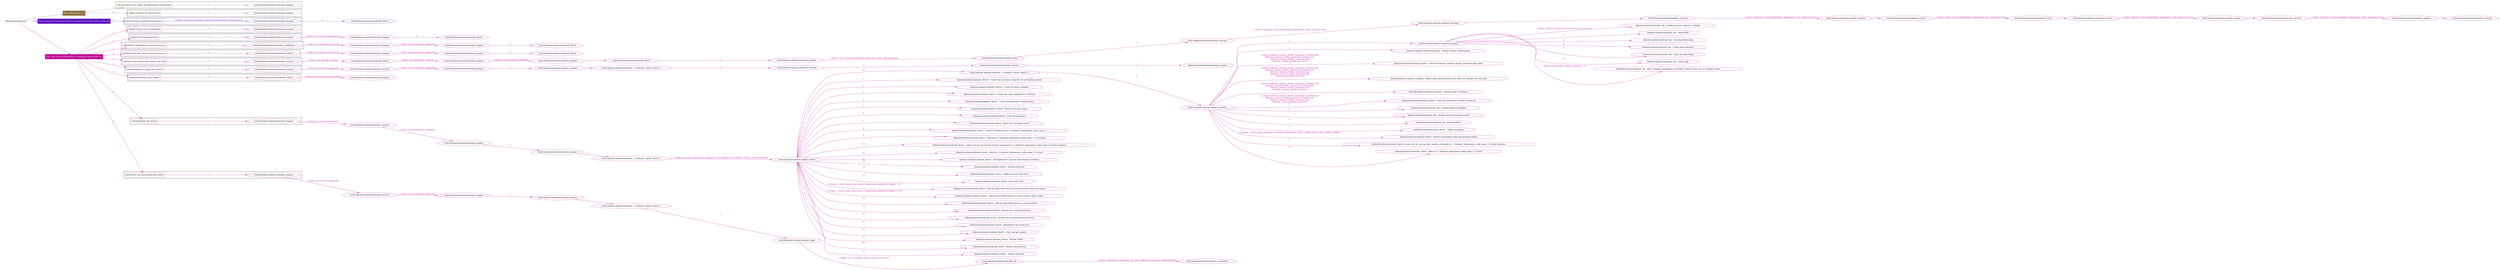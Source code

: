 digraph {
	graph [concentrate=true ordering=in rankdir=LR ratio=fill]
	edge [esep=5 sep=10]
	"kubeinit/playbook.yml" [id=root_node style=dotted]
	play_2a4c4ff9 [label="Play: Initial setup (1)" color="#8b7241" fontcolor="#ffffff" id=play_2a4c4ff9 shape=box style=filled tooltip=localhost]
	"kubeinit/playbook.yml" -> play_2a4c4ff9 [label="1 " color="#8b7241" fontcolor="#8b7241" id=edge_7ec1682c labeltooltip="1 " tooltip="1 "]
	subgraph "kubeinit.kubeinit.kubeinit_prepare" {
		role_4777cf0d [label="[role] kubeinit.kubeinit.kubeinit_prepare" color="#8b7241" id=role_4777cf0d tooltip="kubeinit.kubeinit.kubeinit_prepare"]
	}
	subgraph "kubeinit.kubeinit.kubeinit_prepare" {
		role_8d2e4fd5 [label="[role] kubeinit.kubeinit.kubeinit_prepare" color="#8b7241" id=role_8d2e4fd5 tooltip="kubeinit.kubeinit.kubeinit_prepare"]
	}
	subgraph "Play: Initial setup (1)" {
		play_2a4c4ff9 -> block_21ec2441 [label=1 color="#8b7241" fontcolor="#8b7241" id=edge_cfa03640 labeltooltip=1 tooltip=1]
		subgraph cluster_block_21ec2441 {
			block_21ec2441 [label="[block] Gather facts about the deployment environment" color="#8b7241" id=block_21ec2441 labeltooltip="Gather facts about the deployment environment" shape=box tooltip="Gather facts about the deployment environment"]
			block_21ec2441 -> role_4777cf0d [label="1 " color="#8b7241" fontcolor="#8b7241" id=edge_7eb7dcbb labeltooltip="1 " tooltip="1 "]
		}
		play_2a4c4ff9 -> block_f2e24249 [label=2 color="#8b7241" fontcolor="#8b7241" id=edge_cff26cd0 labeltooltip=2 tooltip=2]
		subgraph cluster_block_f2e24249 {
			block_f2e24249 [label="[block] Prepare the hypervisors" color="#8b7241" id=block_f2e24249 labeltooltip="Prepare the hypervisors" shape=box tooltip="Prepare the hypervisors"]
			block_f2e24249 -> role_8d2e4fd5 [label="1 " color="#8b7241" fontcolor="#8b7241" id=edge_1d0c697d labeltooltip="1 " tooltip="1 "]
		}
	}
	play_9042ce55 [label="Play: Prepare all hypervisor hosts to deploy service and cluster nodes (0)" color="#5a0ebe" fontcolor="#ffffff" id=play_9042ce55 shape=box style=filled tooltip="Play: Prepare all hypervisor hosts to deploy service and cluster nodes (0)"]
	"kubeinit/playbook.yml" -> play_9042ce55 [label="2 " color="#5a0ebe" fontcolor="#5a0ebe" id=edge_be689aca labeltooltip="2 " tooltip="2 "]
	subgraph "kubeinit.kubeinit.kubeinit_libvirt" {
		role_783e80f1 [label="[role] kubeinit.kubeinit.kubeinit_libvirt" color="#5a0ebe" id=role_783e80f1 tooltip="kubeinit.kubeinit.kubeinit_libvirt"]
	}
	subgraph "kubeinit.kubeinit.kubeinit_prepare" {
		role_ba513c29 [label="[role] kubeinit.kubeinit.kubeinit_prepare" color="#5a0ebe" id=role_ba513c29 tooltip="kubeinit.kubeinit.kubeinit_prepare"]
		role_ba513c29 -> role_783e80f1 [label="1 " color="#5a0ebe" fontcolor="#5a0ebe" id=edge_faaa098a labeltooltip="1 " tooltip="1 "]
	}
	subgraph "Play: Prepare all hypervisor hosts to deploy service and cluster nodes (0)" {
		play_9042ce55 -> block_165aa561 [label=1 color="#5a0ebe" fontcolor="#5a0ebe" id=edge_69e80e6c labeltooltip=1 tooltip=1]
		subgraph cluster_block_165aa561 {
			block_165aa561 [label="[block] Prepare individual hypervisors" color="#5a0ebe" id=block_165aa561 labeltooltip="Prepare individual hypervisors" shape=box tooltip="Prepare individual hypervisors"]
			block_165aa561 -> role_ba513c29 [label="1 [when: inventory_hostname in hostvars['kubeinit-facts'].hypervisors]" color="#5a0ebe" fontcolor="#5a0ebe" id=edge_121311ca labeltooltip="1 [when: inventory_hostname in hostvars['kubeinit-facts'].hypervisors]" tooltip="1 [when: inventory_hostname in hostvars['kubeinit-facts'].hypervisors]"]
		}
	}
	play_d1e4dcbc [label="Play: Run cluster deployment on prepared hypervisors (1)" color="#c00c95" fontcolor="#ffffff" id=play_d1e4dcbc shape=box style=filled tooltip=localhost]
	"kubeinit/playbook.yml" -> play_d1e4dcbc [label="3 " color="#c00c95" fontcolor="#c00c95" id=edge_bce65f6c labeltooltip="3 " tooltip="3 "]
	subgraph "kubeinit.kubeinit.kubeinit_prepare" {
		role_122bc823 [label="[role] kubeinit.kubeinit.kubeinit_prepare" color="#c00c95" id=role_122bc823 tooltip="kubeinit.kubeinit.kubeinit_prepare"]
	}
	subgraph "kubeinit.kubeinit.kubeinit_libvirt" {
		role_f2468383 [label="[role] kubeinit.kubeinit.kubeinit_libvirt" color="#c00c95" id=role_f2468383 tooltip="kubeinit.kubeinit.kubeinit_libvirt"]
	}
	subgraph "kubeinit.kubeinit.kubeinit_prepare" {
		role_6420692e [label="[role] kubeinit.kubeinit.kubeinit_prepare" color="#c00c95" id=role_6420692e tooltip="kubeinit.kubeinit.kubeinit_prepare"]
		role_6420692e -> role_f2468383 [label="1 " color="#c00c95" fontcolor="#c00c95" id=edge_6b547e54 labeltooltip="1 " tooltip="1 "]
	}
	subgraph "kubeinit.kubeinit.kubeinit_prepare" {
		role_79ad0bbf [label="[role] kubeinit.kubeinit.kubeinit_prepare" color="#c00c95" id=role_79ad0bbf tooltip="kubeinit.kubeinit.kubeinit_prepare"]
		role_79ad0bbf -> role_6420692e [label="1 [when: not environment_prepared]" color="#c00c95" fontcolor="#c00c95" id=edge_1a8cedf5 labeltooltip="1 [when: not environment_prepared]" tooltip="1 [when: not environment_prepared]"]
	}
	subgraph "kubeinit.kubeinit.kubeinit_libvirt" {
		role_af296989 [label="[role] kubeinit.kubeinit.kubeinit_libvirt" color="#c00c95" id=role_af296989 tooltip="kubeinit.kubeinit.kubeinit_libvirt"]
	}
	subgraph "kubeinit.kubeinit.kubeinit_prepare" {
		role_cb2e5efb [label="[role] kubeinit.kubeinit.kubeinit_prepare" color="#c00c95" id=role_cb2e5efb tooltip="kubeinit.kubeinit.kubeinit_prepare"]
		role_cb2e5efb -> role_af296989 [label="1 " color="#c00c95" fontcolor="#c00c95" id=edge_6a888098 labeltooltip="1 " tooltip="1 "]
	}
	subgraph "kubeinit.kubeinit.kubeinit_prepare" {
		role_dba57873 [label="[role] kubeinit.kubeinit.kubeinit_prepare" color="#c00c95" id=role_dba57873 tooltip="kubeinit.kubeinit.kubeinit_prepare"]
		role_dba57873 -> role_cb2e5efb [label="1 [when: not environment_prepared]" color="#c00c95" fontcolor="#c00c95" id=edge_da9385e5 labeltooltip="1 [when: not environment_prepared]" tooltip="1 [when: not environment_prepared]"]
	}
	subgraph "kubeinit.kubeinit.kubeinit_validations" {
		role_59123680 [label="[role] kubeinit.kubeinit.kubeinit_validations" color="#c00c95" id=role_59123680 tooltip="kubeinit.kubeinit.kubeinit_validations"]
		role_59123680 -> role_dba57873 [label="1 [when: not hypervisors_cleaned]" color="#c00c95" fontcolor="#c00c95" id=edge_b78c5713 labeltooltip="1 [when: not hypervisors_cleaned]" tooltip="1 [when: not hypervisors_cleaned]"]
	}
	subgraph "kubeinit.kubeinit.kubeinit_libvirt" {
		role_569f55c1 [label="[role] kubeinit.kubeinit.kubeinit_libvirt" color="#c00c95" id=role_569f55c1 tooltip="kubeinit.kubeinit.kubeinit_libvirt"]
	}
	subgraph "kubeinit.kubeinit.kubeinit_prepare" {
		role_6e478f43 [label="[role] kubeinit.kubeinit.kubeinit_prepare" color="#c00c95" id=role_6e478f43 tooltip="kubeinit.kubeinit.kubeinit_prepare"]
		role_6e478f43 -> role_569f55c1 [label="1 " color="#c00c95" fontcolor="#c00c95" id=edge_d13e0ce8 labeltooltip="1 " tooltip="1 "]
	}
	subgraph "kubeinit.kubeinit.kubeinit_prepare" {
		role_16adf326 [label="[role] kubeinit.kubeinit.kubeinit_prepare" color="#c00c95" id=role_16adf326 tooltip="kubeinit.kubeinit.kubeinit_prepare"]
		role_16adf326 -> role_6e478f43 [label="1 [when: not environment_prepared]" color="#c00c95" fontcolor="#c00c95" id=edge_071ca5e5 labeltooltip="1 [when: not environment_prepared]" tooltip="1 [when: not environment_prepared]"]
	}
	subgraph "kubeinit.kubeinit.kubeinit_libvirt" {
		role_bc1f8164 [label="[role] kubeinit.kubeinit.kubeinit_libvirt" color="#c00c95" id=role_bc1f8164 tooltip="kubeinit.kubeinit.kubeinit_libvirt"]
		role_bc1f8164 -> role_16adf326 [label="1 [when: not hypervisors_cleaned]" color="#c00c95" fontcolor="#c00c95" id=edge_a279a26c labeltooltip="1 [when: not hypervisors_cleaned]" tooltip="1 [when: not hypervisors_cleaned]"]
	}
	subgraph "kubeinit.kubeinit.kubeinit_services" {
		role_1db10f8f [label="[role] kubeinit.kubeinit.kubeinit_services" color="#c00c95" id=role_1db10f8f tooltip="kubeinit.kubeinit.kubeinit_services"]
	}
	subgraph "kubeinit.kubeinit.kubeinit_registry" {
		role_dd460f3d [label="[role] kubeinit.kubeinit.kubeinit_registry" color="#c00c95" id=role_dd460f3d tooltip="kubeinit.kubeinit.kubeinit_registry"]
		role_dd460f3d -> role_1db10f8f [label="1 " color="#c00c95" fontcolor="#c00c95" id=edge_d2d5c005 labeltooltip="1 " tooltip="1 "]
	}
	subgraph "kubeinit.kubeinit.kubeinit_services" {
		role_5462cceb [label="[role] kubeinit.kubeinit.kubeinit_services" color="#c00c95" id=role_5462cceb tooltip="kubeinit.kubeinit.kubeinit_services"]
		role_5462cceb -> role_dd460f3d [label="1 [when: 'registry' in hostvars[kubeinit_deployment_node_name].services]" color="#c00c95" fontcolor="#c00c95" id=edge_1dc861b4 labeltooltip="1 [when: 'registry' in hostvars[kubeinit_deployment_node_name].services]" tooltip="1 [when: 'registry' in hostvars[kubeinit_deployment_node_name].services]"]
	}
	subgraph "kubeinit.kubeinit.kubeinit_apache" {
		role_4546f7c1 [label="[role] kubeinit.kubeinit.kubeinit_apache" color="#c00c95" id=role_4546f7c1 tooltip="kubeinit.kubeinit.kubeinit_apache"]
		role_4546f7c1 -> role_5462cceb [label="1 " color="#c00c95" fontcolor="#c00c95" id=edge_1424b6c1 labeltooltip="1 " tooltip="1 "]
	}
	subgraph "kubeinit.kubeinit.kubeinit_services" {
		role_45d4a446 [label="[role] kubeinit.kubeinit.kubeinit_services" color="#c00c95" id=role_45d4a446 tooltip="kubeinit.kubeinit.kubeinit_services"]
		role_45d4a446 -> role_4546f7c1 [label="1 [when: 'apache' in hostvars[kubeinit_deployment_node_name].services]" color="#c00c95" fontcolor="#c00c95" id=edge_8e00bf5c labeltooltip="1 [when: 'apache' in hostvars[kubeinit_deployment_node_name].services]" tooltip="1 [when: 'apache' in hostvars[kubeinit_deployment_node_name].services]"]
	}
	subgraph "kubeinit.kubeinit.kubeinit_nexus" {
		role_005e54bf [label="[role] kubeinit.kubeinit.kubeinit_nexus" color="#c00c95" id=role_005e54bf tooltip="kubeinit.kubeinit.kubeinit_nexus"]
		role_005e54bf -> role_45d4a446 [label="1 " color="#c00c95" fontcolor="#c00c95" id=edge_1e128321 labeltooltip="1 " tooltip="1 "]
	}
	subgraph "kubeinit.kubeinit.kubeinit_services" {
		role_23c4d7e4 [label="[role] kubeinit.kubeinit.kubeinit_services" color="#c00c95" id=role_23c4d7e4 tooltip="kubeinit.kubeinit.kubeinit_services"]
		role_23c4d7e4 -> role_005e54bf [label="1 [when: 'nexus' in hostvars[kubeinit_deployment_node_name].services]" color="#c00c95" fontcolor="#c00c95" id=edge_c9e775dc labeltooltip="1 [when: 'nexus' in hostvars[kubeinit_deployment_node_name].services]" tooltip="1 [when: 'nexus' in hostvars[kubeinit_deployment_node_name].services]"]
	}
	subgraph "kubeinit.kubeinit.kubeinit_haproxy" {
		role_16650bbd [label="[role] kubeinit.kubeinit.kubeinit_haproxy" color="#c00c95" id=role_16650bbd tooltip="kubeinit.kubeinit.kubeinit_haproxy"]
		role_16650bbd -> role_23c4d7e4 [label="1 " color="#c00c95" fontcolor="#c00c95" id=edge_6544e631 labeltooltip="1 " tooltip="1 "]
	}
	subgraph "kubeinit.kubeinit.kubeinit_services" {
		role_3fbfc4fc [label="[role] kubeinit.kubeinit.kubeinit_services" color="#c00c95" id=role_3fbfc4fc tooltip="kubeinit.kubeinit.kubeinit_services"]
		role_3fbfc4fc -> role_16650bbd [label="1 [when: 'haproxy' in hostvars[kubeinit_deployment_node_name].services]" color="#c00c95" fontcolor="#c00c95" id=edge_b809a8e9 labeltooltip="1 [when: 'haproxy' in hostvars[kubeinit_deployment_node_name].services]" tooltip="1 [when: 'haproxy' in hostvars[kubeinit_deployment_node_name].services]"]
	}
	subgraph "kubeinit.kubeinit.kubeinit_dnsmasq" {
		role_5d7c17d1 [label="[role] kubeinit.kubeinit.kubeinit_dnsmasq" color="#c00c95" id=role_5d7c17d1 tooltip="kubeinit.kubeinit.kubeinit_dnsmasq"]
		role_5d7c17d1 -> role_3fbfc4fc [label="1 " color="#c00c95" fontcolor="#c00c95" id=edge_1a3084b4 labeltooltip="1 " tooltip="1 "]
	}
	subgraph "kubeinit.kubeinit.kubeinit_services" {
		role_e13a1391 [label="[role] kubeinit.kubeinit.kubeinit_services" color="#c00c95" id=role_e13a1391 tooltip="kubeinit.kubeinit.kubeinit_services"]
		role_e13a1391 -> role_5d7c17d1 [label="1 [when: 'dnsmasq' in hostvars[kubeinit_deployment_node_name].services]" color="#c00c95" fontcolor="#c00c95" id=edge_b048161d labeltooltip="1 [when: 'dnsmasq' in hostvars[kubeinit_deployment_node_name].services]" tooltip="1 [when: 'dnsmasq' in hostvars[kubeinit_deployment_node_name].services]"]
	}
	subgraph "kubeinit.kubeinit.kubeinit_bind" {
		role_16da8048 [label="[role] kubeinit.kubeinit.kubeinit_bind" color="#c00c95" id=role_16da8048 tooltip="kubeinit.kubeinit.kubeinit_bind"]
		role_16da8048 -> role_e13a1391 [label="1 " color="#c00c95" fontcolor="#c00c95" id=edge_915cc3a8 labeltooltip="1 " tooltip="1 "]
	}
	subgraph "kubeinit.kubeinit.kubeinit_prepare" {
		role_a12137a6 [label="[role] kubeinit.kubeinit.kubeinit_prepare" color="#c00c95" id=role_a12137a6 tooltip="kubeinit.kubeinit.kubeinit_prepare"]
		role_a12137a6 -> role_16da8048 [label="1 [when: 'bind' in hostvars[kubeinit_deployment_node_name].services]" color="#c00c95" fontcolor="#c00c95" id=edge_849071da labeltooltip="1 [when: 'bind' in hostvars[kubeinit_deployment_node_name].services]" tooltip="1 [when: 'bind' in hostvars[kubeinit_deployment_node_name].services]"]
	}
	subgraph "kubeinit.kubeinit.kubeinit_libvirt" {
		role_27767840 [label="[role] kubeinit.kubeinit.kubeinit_libvirt" color="#c00c95" id=role_27767840 tooltip="kubeinit.kubeinit.kubeinit_libvirt"]
		role_27767840 -> role_a12137a6 [label="1 " color="#c00c95" fontcolor="#c00c95" id=edge_d3ad09be labeltooltip="1 " tooltip="1 "]
	}
	subgraph "kubeinit.kubeinit.kubeinit_prepare" {
		role_6173b554 [label="[role] kubeinit.kubeinit.kubeinit_prepare" color="#c00c95" id=role_6173b554 tooltip="kubeinit.kubeinit.kubeinit_prepare"]
		role_6173b554 -> role_27767840 [label="1 " color="#c00c95" fontcolor="#c00c95" id=edge_edf72dfc labeltooltip="1 " tooltip="1 "]
	}
	subgraph "kubeinit.kubeinit.kubeinit_prepare" {
		role_3547b484 [label="[role] kubeinit.kubeinit.kubeinit_prepare" color="#c00c95" id=role_3547b484 tooltip="kubeinit.kubeinit.kubeinit_prepare"]
		role_3547b484 -> role_6173b554 [label="1 [when: not environment_prepared]" color="#c00c95" fontcolor="#c00c95" id=edge_4c0f59ec labeltooltip="1 [when: not environment_prepared]" tooltip="1 [when: not environment_prepared]"]
	}
	subgraph "kubeinit.kubeinit.kubeinit_libvirt" {
		role_8c6fbffb [label="[role] kubeinit.kubeinit.kubeinit_libvirt" color="#c00c95" id=role_8c6fbffb tooltip="kubeinit.kubeinit.kubeinit_libvirt"]
		role_8c6fbffb -> role_3547b484 [label="1 [when: not hypervisors_cleaned]" color="#c00c95" fontcolor="#c00c95" id=edge_6e30f1f3 labeltooltip="1 [when: not hypervisors_cleaned]" tooltip="1 [when: not hypervisors_cleaned]"]
	}
	subgraph "kubeinit.kubeinit.kubeinit_services" {
		role_479fb02a [label="[role] kubeinit.kubeinit.kubeinit_services" color="#c00c95" id=role_479fb02a tooltip="kubeinit.kubeinit.kubeinit_services"]
		role_479fb02a -> role_8c6fbffb [label="1 [when: not network_created]" color="#c00c95" fontcolor="#c00c95" id=edge_46258bb3 labeltooltip="1 [when: not network_created]" tooltip="1 [when: not network_created]"]
	}
	subgraph "kubeinit.kubeinit.kubeinit_prepare" {
		role_f4412009 [label="[role] kubeinit.kubeinit.kubeinit_prepare" color="#c00c95" id=role_f4412009 tooltip="kubeinit.kubeinit.kubeinit_prepare"]
	}
	subgraph "kubeinit.kubeinit.kubeinit_services" {
		role_e29597f5 [label="[role] kubeinit.kubeinit.kubeinit_services" color="#c00c95" id=role_e29597f5 tooltip="kubeinit.kubeinit.kubeinit_services"]
		role_e29597f5 -> role_f4412009 [label="1 " color="#c00c95" fontcolor="#c00c95" id=edge_00b7344a labeltooltip="1 " tooltip="1 "]
	}
	subgraph "kubeinit.kubeinit.kubeinit_services" {
		role_1666ef60 [label="[role] kubeinit.kubeinit.kubeinit_services" color="#c00c95" id=role_1666ef60 tooltip="kubeinit.kubeinit.kubeinit_services"]
		role_1666ef60 -> role_e29597f5 [label="1 " color="#c00c95" fontcolor="#c00c95" id=edge_17f04930 labeltooltip="1 " tooltip="1 "]
	}
	subgraph "kubeinit.kubeinit.kubeinit_{{ kubeinit_cluster_distro }}" {
		role_cf4f003b [label="[role] kubeinit.kubeinit.kubeinit_{{ kubeinit_cluster_distro }}" color="#c00c95" id=role_cf4f003b tooltip="kubeinit.kubeinit.kubeinit_{{ kubeinit_cluster_distro }}"]
		role_cf4f003b -> role_1666ef60 [label="1 " color="#c00c95" fontcolor="#c00c95" id=edge_7b5fc9cf labeltooltip="1 " tooltip="1 "]
	}
	subgraph "kubeinit.kubeinit.kubeinit_prepare" {
		role_8ab5500b [label="[role] kubeinit.kubeinit.kubeinit_prepare" color="#c00c95" id=role_8ab5500b tooltip="kubeinit.kubeinit.kubeinit_prepare"]
		role_8ab5500b -> role_cf4f003b [label="1 " color="#c00c95" fontcolor="#c00c95" id=edge_87bc8c32 labeltooltip="1 " tooltip="1 "]
	}
	subgraph "kubeinit.kubeinit.kubeinit_prepare" {
		role_d91ea1a6 [label="[role] kubeinit.kubeinit.kubeinit_prepare" color="#c00c95" id=role_d91ea1a6 tooltip="kubeinit.kubeinit.kubeinit_prepare"]
		role_d91ea1a6 -> role_8ab5500b [label="1 " color="#c00c95" fontcolor="#c00c95" id=edge_69ec4202 labeltooltip="1 " tooltip="1 "]
	}
	subgraph "kubeinit.kubeinit.kubeinit_services" {
		role_74e1dc14 [label="[role] kubeinit.kubeinit.kubeinit_services" color="#c00c95" id=role_74e1dc14 tooltip="kubeinit.kubeinit.kubeinit_services"]
		role_74e1dc14 -> role_d91ea1a6 [label="1 [when: not environment_prepared]" color="#c00c95" fontcolor="#c00c95" id=edge_12dc5069 labeltooltip="1 [when: not environment_prepared]" tooltip="1 [when: not environment_prepared]"]
	}
	subgraph "kubeinit.kubeinit.kubeinit_prepare" {
		role_33a872a7 [label="[role] kubeinit.kubeinit.kubeinit_prepare" color="#c00c95" id=role_33a872a7 tooltip="kubeinit.kubeinit.kubeinit_prepare"]
		role_33a872a7 -> role_74e1dc14 [label="1 [when: not services_prepared]" color="#c00c95" fontcolor="#c00c95" id=edge_d5d43e0b labeltooltip="1 [when: not services_prepared]" tooltip="1 [when: not services_prepared]"]
	}
	subgraph "kubeinit.kubeinit.kubeinit_prepare" {
		role_56936fc7 [label="[role] kubeinit.kubeinit.kubeinit_prepare" color="#c00c95" id=role_56936fc7 tooltip="kubeinit.kubeinit.kubeinit_prepare"]
	}
	subgraph "kubeinit.kubeinit.kubeinit_libvirt" {
		role_68fff45b [label="[role] kubeinit.kubeinit.kubeinit_libvirt" color="#c00c95" id=role_68fff45b tooltip="kubeinit.kubeinit.kubeinit_libvirt"]
		role_68fff45b -> role_56936fc7 [label="1 [when: not environment_prepared]" color="#c00c95" fontcolor="#c00c95" id=edge_320347c4 labeltooltip="1 [when: not environment_prepared]" tooltip="1 [when: not environment_prepared]"]
	}
	subgraph "kubeinit.kubeinit.kubeinit_prepare" {
		role_57fa0180 [label="[role] kubeinit.kubeinit.kubeinit_prepare" color="#c00c95" id=role_57fa0180 tooltip="kubeinit.kubeinit.kubeinit_prepare"]
		task_ac7da14d [label="kubeinit.kubeinit.kubeinit_rke : Enable insecure registry in Docker" color="#c00c95" id=task_ac7da14d shape=octagon tooltip="kubeinit.kubeinit.kubeinit_rke : Enable insecure registry in Docker"]
		role_57fa0180 -> task_ac7da14d [label="1 [when: 'registry' in kubeinit_cluster_hostvars.services]" color="#c00c95" fontcolor="#c00c95" id=edge_31c1e46a labeltooltip="1 [when: 'registry' in kubeinit_cluster_hostvars.services]" tooltip="1 [when: 'registry' in kubeinit_cluster_hostvars.services]"]
		task_a191d03c [label="kubeinit.kubeinit.kubeinit_rke : Install RKE" color="#c00c95" id=task_a191d03c shape=octagon tooltip="kubeinit.kubeinit.kubeinit_rke : Install RKE"]
		role_57fa0180 -> task_a191d03c [label="2 " color="#c00c95" fontcolor="#c00c95" id=edge_e789ff2d labeltooltip="2 " tooltip="2 "]
		task_40397584 [label="kubeinit.kubeinit.kubeinit_rke : Autoload kubeconfig" color="#c00c95" id=task_40397584 shape=octagon tooltip="kubeinit.kubeinit.kubeinit_rke : Autoload kubeconfig"]
		role_57fa0180 -> task_40397584 [label="3 " color="#c00c95" fontcolor="#c00c95" id=edge_48253b19 labeltooltip="3 " tooltip="3 "]
		task_ec34eb92 [label="kubeinit.kubeinit.kubeinit_rke : Create kube directory" color="#c00c95" id=task_ec34eb92 shape=octagon tooltip="kubeinit.kubeinit.kubeinit_rke : Create kube directory"]
		role_57fa0180 -> task_ec34eb92 [label="4 " color="#c00c95" fontcolor="#c00c95" id=edge_3af44e22 labeltooltip="4 " tooltip="4 "]
		task_65045360 [label="kubeinit.kubeinit.kubeinit_rke : Copy the kubeconfig" color="#c00c95" id=task_65045360 shape=octagon tooltip="kubeinit.kubeinit.kubeinit_rke : Copy the kubeconfig"]
		role_57fa0180 -> task_65045360 [label="5 " color="#c00c95" fontcolor="#c00c95" id=edge_014a7759 labeltooltip="5 " tooltip="5 "]
		task_39552df7 [label="kubeinit.kubeinit.kubeinit_rke : Touch a file" color="#c00c95" id=task_39552df7 shape=octagon tooltip="kubeinit.kubeinit.kubeinit_rke : Touch a file"]
		role_57fa0180 -> task_39552df7 [label="6 " color="#c00c95" fontcolor="#c00c95" id=edge_6ef13689 labeltooltip="6 " tooltip="6 "]
		task_5147bea3 [label="kubeinit.kubeinit.kubeinit_rke : Allow schedule workloads in controller nodes if there are no compute nodes" color="#c00c95" id=task_5147bea3 shape=octagon tooltip="kubeinit.kubeinit.kubeinit_rke : Allow schedule workloads in controller nodes if there are no compute nodes"]
		role_57fa0180 -> task_5147bea3 [label="7 [when: not kubeinit_compute_count|int > 0]" color="#c00c95" fontcolor="#c00c95" id=edge_473be7d5 labeltooltip="7 [when: not kubeinit_compute_count|int > 0]" tooltip="7 [when: not kubeinit_compute_count|int > 0]"]
	}
	subgraph "kubeinit.kubeinit.kubeinit_prepare" {
		role_827201a5 [label="[role] kubeinit.kubeinit.kubeinit_prepare" color="#c00c95" id=role_827201a5 tooltip="kubeinit.kubeinit.kubeinit_prepare"]
		task_57d3fef5 [label="kubeinit.kubeinit.kubeinit_prepare : Install common requirements" color="#c00c95" id=task_57d3fef5 shape=octagon tooltip="kubeinit.kubeinit.kubeinit_prepare : Install common requirements"]
		role_827201a5 -> task_57d3fef5 [label="1 " color="#c00c95" fontcolor="#c00c95" id=edge_c45ae5ac labeltooltip="1 " tooltip="1 "]
		task_6bb6a459 [label="kubeinit.kubeinit.kubeinit_prepare : Check if kubeinit_common_docker_password path exists" color="#c00c95" id=task_6bb6a459 shape=octagon tooltip="kubeinit.kubeinit.kubeinit_prepare : Check if kubeinit_common_docker_password path exists"]
		role_827201a5 -> task_6bb6a459 [label="2 [when: kubeinit_common_docker_username is defined and
kubeinit_common_docker_password is defined and
kubeinit_common_docker_username and
kubeinit_common_docker_password
]" color="#c00c95" fontcolor="#c00c95" id=edge_d5ca8ff7 labeltooltip="2 [when: kubeinit_common_docker_username is defined and
kubeinit_common_docker_password is defined and
kubeinit_common_docker_username and
kubeinit_common_docker_password
]" tooltip="2 [when: kubeinit_common_docker_username is defined and
kubeinit_common_docker_password is defined and
kubeinit_common_docker_username and
kubeinit_common_docker_password
]"]
		task_f6dd84c6 [label="kubeinit.kubeinit.kubeinit_prepare : Read docker password from file when the variable has the path" color="#c00c95" id=task_f6dd84c6 shape=octagon tooltip="kubeinit.kubeinit.kubeinit_prepare : Read docker password from file when the variable has the path"]
		role_827201a5 -> task_f6dd84c6 [label="3 [when: kubeinit_common_docker_username is defined and
kubeinit_common_docker_password is defined and
kubeinit_common_docker_username and
kubeinit_common_docker_password and
_result_passwordfile.stat.exists
]" color="#c00c95" fontcolor="#c00c95" id=edge_88a7b57c labeltooltip="3 [when: kubeinit_common_docker_username is defined and
kubeinit_common_docker_password is defined and
kubeinit_common_docker_username and
kubeinit_common_docker_password and
_result_passwordfile.stat.exists
]" tooltip="3 [when: kubeinit_common_docker_username is defined and
kubeinit_common_docker_password is defined and
kubeinit_common_docker_username and
kubeinit_common_docker_password and
_result_passwordfile.stat.exists
]"]
		task_3a418751 [label="kubeinit.kubeinit.kubeinit_prepare : Podman login to docker.io" color="#c00c95" id=task_3a418751 shape=octagon tooltip="kubeinit.kubeinit.kubeinit_prepare : Podman login to docker.io"]
		role_827201a5 -> task_3a418751 [label="4 [when: kubeinit_common_docker_username is defined and
kubeinit_common_docker_password is defined and
kubeinit_common_docker_username and
kubeinit_common_docker_password
]" color="#c00c95" fontcolor="#c00c95" id=edge_2bc17628 labeltooltip="4 [when: kubeinit_common_docker_username is defined and
kubeinit_common_docker_password is defined and
kubeinit_common_docker_username and
kubeinit_common_docker_password
]" tooltip="4 [when: kubeinit_common_docker_username is defined and
kubeinit_common_docker_password is defined and
kubeinit_common_docker_username and
kubeinit_common_docker_password
]"]
		task_96cfdf0c [label="kubeinit.kubeinit.kubeinit_prepare : Clear any reference to docker password" color="#c00c95" id=task_96cfdf0c shape=octagon tooltip="kubeinit.kubeinit.kubeinit_prepare : Clear any reference to docker password"]
		role_827201a5 -> task_96cfdf0c [label="5 [when: kubeinit_common_docker_username is defined and
kubeinit_common_docker_password is defined and
kubeinit_common_docker_username and
kubeinit_common_docker_password
]" color="#c00c95" fontcolor="#c00c95" id=edge_e841cfbc labeltooltip="5 [when: kubeinit_common_docker_username is defined and
kubeinit_common_docker_password is defined and
kubeinit_common_docker_username and
kubeinit_common_docker_password
]" tooltip="5 [when: kubeinit_common_docker_username is defined and
kubeinit_common_docker_password is defined and
kubeinit_common_docker_username and
kubeinit_common_docker_password
]"]
		task_d840a888 [label="kubeinit.kubeinit.kubeinit_rke : Install docker.io packages" color="#c00c95" id=task_d840a888 shape=octagon tooltip="kubeinit.kubeinit.kubeinit_rke : Install docker.io packages"]
		role_827201a5 -> task_d840a888 [label="6 " color="#c00c95" fontcolor="#c00c95" id=edge_85ffc306 labeltooltip="6 " tooltip="6 "]
		task_306d729b [label="kubeinit.kubeinit.kubeinit_rke : Enable and start podman.socket" color="#c00c95" id=task_306d729b shape=octagon tooltip="kubeinit.kubeinit.kubeinit_rke : Enable and start podman.socket"]
		role_827201a5 -> task_306d729b [label="7 " color="#c00c95" fontcolor="#c00c95" id=edge_416e6f6c labeltooltip="7 " tooltip="7 "]
		task_e154fc9e [label="kubeinit.kubeinit.kubeinit_rke : Install kubectl" color="#c00c95" id=task_e154fc9e shape=octagon tooltip="kubeinit.kubeinit.kubeinit_rke : Install kubectl"]
		role_827201a5 -> task_e154fc9e [label="8 " color="#c00c95" fontcolor="#c00c95" id=edge_f0d7a7b8 labeltooltip="8 " tooltip="8 "]
		task_3abc49fc [label="kubeinit.kubeinit.kubeinit_libvirt : Update packages" color="#c00c95" id=task_3abc49fc shape=octagon tooltip="kubeinit.kubeinit.kubeinit_libvirt : Update packages"]
		role_827201a5 -> task_3abc49fc [label="9 " color="#c00c95" fontcolor="#c00c95" id=edge_932460e1 labeltooltip="9 " tooltip="9 "]
		task_68a57cf4 [label="kubeinit.kubeinit.kubeinit_libvirt : Reboot immediately after the package update" color="#c00c95" id=task_68a57cf4 shape=octagon tooltip="kubeinit.kubeinit.kubeinit_libvirt : Reboot immediately after the package update"]
		role_827201a5 -> task_68a57cf4 [label="10 [when: _result_update_packages is changed and kubeinit_libvirt_reboot_guests_after_package_update]" color="#c00c95" fontcolor="#c00c95" id=edge_9dc3f3f3 labeltooltip="10 [when: _result_update_packages is changed and kubeinit_libvirt_reboot_guests_after_package_update]" tooltip="10 [when: _result_update_packages is changed and kubeinit_libvirt_reboot_guests_after_package_update]"]
		task_698a9bfb [label="kubeinit.kubeinit.kubeinit_libvirt : make sure we can execute remote commands in {{ kubeinit_deployment_node_name }} before continue" color="#c00c95" id=task_698a9bfb shape=octagon tooltip="kubeinit.kubeinit.kubeinit_libvirt : make sure we can execute remote commands in {{ kubeinit_deployment_node_name }} before continue"]
		role_827201a5 -> task_698a9bfb [label="11 " color="#c00c95" fontcolor="#c00c95" id=edge_40977e27 labeltooltip="11 " tooltip="11 "]
		task_ed63e956 [label="kubeinit.kubeinit.kubeinit_libvirt : Wait for {{ kubeinit_deployment_node_name }} to boot" color="#c00c95" id=task_ed63e956 shape=octagon tooltip="kubeinit.kubeinit.kubeinit_libvirt : Wait for {{ kubeinit_deployment_node_name }} to boot"]
		role_827201a5 -> task_ed63e956 [label="12 " color="#c00c95" fontcolor="#c00c95" id=edge_4ef9b39c labeltooltip="12 " tooltip="12 "]
		role_827201a5 -> role_57fa0180 [label="13 " color="#c00c95" fontcolor="#c00c95" id=edge_9cfb4840 labeltooltip="13 " tooltip="13 "]
	}
	subgraph "kubeinit.kubeinit.kubeinit_{{ kubeinit_cluster_distro }}" {
		role_0ef1b34d [label="[role] kubeinit.kubeinit.kubeinit_{{ kubeinit_cluster_distro }}" color="#c00c95" id=role_0ef1b34d tooltip="kubeinit.kubeinit.kubeinit_{{ kubeinit_cluster_distro }}"]
		role_0ef1b34d -> role_827201a5 [label="1 " color="#c00c95" fontcolor="#c00c95" id=edge_3de9787c labeltooltip="1 " tooltip="1 "]
	}
	subgraph "kubeinit.kubeinit.kubeinit_libvirt" {
		role_568c8a75 [label="[role] kubeinit.kubeinit.kubeinit_libvirt" color="#c00c95" id=role_568c8a75 tooltip="kubeinit.kubeinit.kubeinit_libvirt"]
		task_56d478ac [label="kubeinit.kubeinit.kubeinit_libvirt : Create the interfaces template for networking details" color="#c00c95" id=task_56d478ac shape=octagon tooltip="kubeinit.kubeinit.kubeinit_libvirt : Create the interfaces template for networking details"]
		role_568c8a75 -> task_56d478ac [label="1 " color="#c00c95" fontcolor="#c00c95" id=edge_3eea9c47 labeltooltip="1 " tooltip="1 "]
		task_628d82c4 [label="kubeinit.kubeinit.kubeinit_libvirt : Create the hosts template" color="#c00c95" id=task_628d82c4 shape=octagon tooltip="kubeinit.kubeinit.kubeinit_libvirt : Create the hosts template"]
		role_568c8a75 -> task_628d82c4 [label="2 " color="#c00c95" fontcolor="#c00c95" id=edge_57a06345 labeltooltip="2 " tooltip="2 "]
		task_4590a148 [label="kubeinit.kubeinit.kubeinit_libvirt : Create the main config file for cloud-init" color="#c00c95" id=task_4590a148 shape=octagon tooltip="kubeinit.kubeinit.kubeinit_libvirt : Create the main config file for cloud-init"]
		role_568c8a75 -> task_4590a148 [label="3 " color="#c00c95" fontcolor="#c00c95" id=edge_0e670fdf labeltooltip="3 " tooltip="3 "]
		task_572b70a0 [label="kubeinit.kubeinit.kubeinit_libvirt : Create the datasource cloud-init file" color="#c00c95" id=task_572b70a0 shape=octagon tooltip="kubeinit.kubeinit.kubeinit_libvirt : Create the datasource cloud-init file"]
		role_568c8a75 -> task_572b70a0 [label="4 " color="#c00c95" fontcolor="#c00c95" id=edge_0b6c3284 labeltooltip="4 " tooltip="4 "]
		task_ab3f8857 [label="kubeinit.kubeinit.kubeinit_libvirt : Remove old disk images" color="#c00c95" id=task_ab3f8857 shape=octagon tooltip="kubeinit.kubeinit.kubeinit_libvirt : Remove old disk images"]
		role_568c8a75 -> task_ab3f8857 [label="5 " color="#c00c95" fontcolor="#c00c95" id=edge_01806e2c labeltooltip="5 " tooltip="5 "]
		task_44b50cf6 [label="kubeinit.kubeinit.kubeinit_libvirt : Grow the partitions" color="#c00c95" id=task_44b50cf6 shape=octagon tooltip="kubeinit.kubeinit.kubeinit_libvirt : Grow the partitions"]
		role_568c8a75 -> task_44b50cf6 [label="6 " color="#c00c95" fontcolor="#c00c95" id=edge_399eca90 labeltooltip="6 " tooltip="6 "]
		task_97fa9948 [label="kubeinit.kubeinit.kubeinit_libvirt : Inject virt-customize assets" color="#c00c95" id=task_97fa9948 shape=octagon tooltip="kubeinit.kubeinit.kubeinit_libvirt : Inject virt-customize assets"]
		role_568c8a75 -> task_97fa9948 [label="7 " color="#c00c95" fontcolor="#c00c95" id=edge_2b8ad966 labeltooltip="7 " tooltip="7 "]
		task_163883c0 [label="kubeinit.kubeinit.kubeinit_libvirt : Create VM definition for {{ kubeinit_deployment_node_name }}" color="#c00c95" id=task_163883c0 shape=octagon tooltip="kubeinit.kubeinit.kubeinit_libvirt : Create VM definition for {{ kubeinit_deployment_node_name }}"]
		role_568c8a75 -> task_163883c0 [label="8 " color="#c00c95" fontcolor="#c00c95" id=edge_2c7a3b11 labeltooltip="8 " tooltip="8 "]
		task_e3b95885 [label="kubeinit.kubeinit.kubeinit_libvirt : Wait until {{ kubeinit_deployment_node_name }} is running" color="#c00c95" id=task_e3b95885 shape=octagon tooltip="kubeinit.kubeinit.kubeinit_libvirt : Wait until {{ kubeinit_deployment_node_name }} is running"]
		role_568c8a75 -> task_e3b95885 [label="9 " color="#c00c95" fontcolor="#c00c95" id=edge_d10344be labeltooltip="9 " tooltip="9 "]
		task_127914c2 [label="kubeinit.kubeinit.kubeinit_libvirt : make sure we can execute remote commands in {{ kubeinit_deployment_node_name }} before continue" color="#c00c95" id=task_127914c2 shape=octagon tooltip="kubeinit.kubeinit.kubeinit_libvirt : make sure we can execute remote commands in {{ kubeinit_deployment_node_name }} before continue"]
		role_568c8a75 -> task_127914c2 [label="10 " color="#c00c95" fontcolor="#c00c95" id=edge_9a73afdb labeltooltip="10 " tooltip="10 "]
		task_ffa5670d [label="kubeinit.kubeinit.kubeinit_libvirt : Wait for {{ kubeinit_deployment_node_name }} to boot" color="#c00c95" id=task_ffa5670d shape=octagon tooltip="kubeinit.kubeinit.kubeinit_libvirt : Wait for {{ kubeinit_deployment_node_name }} to boot"]
		role_568c8a75 -> task_ffa5670d [label="11 " color="#c00c95" fontcolor="#c00c95" id=edge_30367fd1 labeltooltip="11 " tooltip="11 "]
		task_0ef633cf [label="kubeinit.kubeinit.kubeinit_libvirt : Add kubernetes repo for latest kubectl (Ubuntu)" color="#c00c95" id=task_0ef633cf shape=octagon tooltip="kubeinit.kubeinit.kubeinit_libvirt : Add kubernetes repo for latest kubectl (Ubuntu)"]
		role_568c8a75 -> task_0ef633cf [label="12 " color="#c00c95" fontcolor="#c00c95" id=edge_da66d0f8 labeltooltip="12 " tooltip="12 "]
		task_fb36b17b [label="kubeinit.kubeinit.kubeinit_libvirt : Install resolvconf" color="#c00c95" id=task_fb36b17b shape=octagon tooltip="kubeinit.kubeinit.kubeinit_libvirt : Install resolvconf"]
		role_568c8a75 -> task_fb36b17b [label="13 " color="#c00c95" fontcolor="#c00c95" id=edge_7b8f4327 labeltooltip="13 " tooltip="13 "]
		task_e6096a2c [label="kubeinit.kubeinit.kubeinit_libvirt : Make sure base file exists" color="#c00c95" id=task_e6096a2c shape=octagon tooltip="kubeinit.kubeinit.kubeinit_libvirt : Make sure base file exists"]
		role_568c8a75 -> task_e6096a2c [label="14 " color="#c00c95" fontcolor="#c00c95" id=edge_bffd6000 labeltooltip="14 " tooltip="14 "]
		task_36915461 [label="kubeinit.kubeinit.kubeinit_libvirt : Get resolv lines" color="#c00c95" id=task_36915461 shape=octagon tooltip="kubeinit.kubeinit.kubeinit_libvirt : Get resolv lines"]
		role_568c8a75 -> task_36915461 [label="15 " color="#c00c95" fontcolor="#c00c95" id=edge_4c6b4be2 labeltooltip="15 " tooltip="15 "]
		task_c0842ade [label="kubeinit.kubeinit.kubeinit_libvirt : Add the local DNS server as a local resolver when not empty" color="#c00c95" id=task_c0842ade shape=octagon tooltip="kubeinit.kubeinit.kubeinit_libvirt : Add the local DNS server as a local resolver when not empty"]
		role_568c8a75 -> task_c0842ade [label="16 [when: (_result_resolv_conf.content | b64decode).splitlines() | length > 0]" color="#c00c95" fontcolor="#c00c95" id=edge_c0d3644d labeltooltip="16 [when: (_result_resolv_conf.content | b64decode).splitlines() | length > 0]" tooltip="16 [when: (_result_resolv_conf.content | b64decode).splitlines() | length > 0]"]
		task_d70ed98e [label="kubeinit.kubeinit.kubeinit_libvirt : Add the local DNS server as a local resolver when empty" color="#c00c95" id=task_d70ed98e shape=octagon tooltip="kubeinit.kubeinit.kubeinit_libvirt : Add the local DNS server as a local resolver when empty"]
		role_568c8a75 -> task_d70ed98e [label="17 [when: (_result_resolv_conf.content | b64decode).splitlines() | length == 0]" color="#c00c95" fontcolor="#c00c95" id=edge_e568be06 labeltooltip="17 [when: (_result_resolv_conf.content | b64decode).splitlines() | length == 0]" tooltip="17 [when: (_result_resolv_conf.content | b64decode).splitlines() | length == 0]"]
		task_d7935000 [label="kubeinit.kubeinit.kubeinit_libvirt : Add the local DNS server as a local resolver" color="#c00c95" id=task_d7935000 shape=octagon tooltip="kubeinit.kubeinit.kubeinit_libvirt : Add the local DNS server as a local resolver"]
		role_568c8a75 -> task_d7935000 [label="18 " color="#c00c95" fontcolor="#c00c95" id=edge_2669d593 labeltooltip="18 " tooltip="18 "]
		task_090fd745 [label="kubeinit.kubeinit.kubeinit_libvirt : Restart the resolvconf service" color="#c00c95" id=task_090fd745 shape=octagon tooltip="kubeinit.kubeinit.kubeinit_libvirt : Restart the resolvconf service"]
		role_568c8a75 -> task_090fd745 [label="19 " color="#c00c95" fontcolor="#c00c95" id=edge_753bf462 labeltooltip="19 " tooltip="19 "]
		task_26e5081c [label="kubeinit.kubeinit.kubeinit_libvirt : Restart the systemd-resolved service" color="#c00c95" id=task_26e5081c shape=octagon tooltip="kubeinit.kubeinit.kubeinit_libvirt : Restart the systemd-resolved service"]
		role_568c8a75 -> task_26e5081c [label="20 " color="#c00c95" fontcolor="#c00c95" id=edge_128793d4 labeltooltip="20 " tooltip="20 "]
		task_6ccd0504 [label="kubeinit.kubeinit.kubeinit_libvirt : Regenerate the resolv.conf" color="#c00c95" id=task_6ccd0504 shape=octagon tooltip="kubeinit.kubeinit.kubeinit_libvirt : Regenerate the resolv.conf"]
		role_568c8a75 -> task_6ccd0504 [label="21 " color="#c00c95" fontcolor="#c00c95" id=edge_73d15753 labeltooltip="21 " tooltip="21 "]
		task_19cbfd49 [label="kubeinit.kubeinit.kubeinit_libvirt : Force apt-get update" color="#c00c95" id=task_19cbfd49 shape=octagon tooltip="kubeinit.kubeinit.kubeinit_libvirt : Force apt-get update"]
		role_568c8a75 -> task_19cbfd49 [label="22 " color="#c00c95" fontcolor="#c00c95" id=edge_ef270715 labeltooltip="22 " tooltip="22 "]
		task_7425e98c [label="kubeinit.kubeinit.kubeinit_libvirt : Disable SWAP" color="#c00c95" id=task_7425e98c shape=octagon tooltip="kubeinit.kubeinit.kubeinit_libvirt : Disable SWAP"]
		role_568c8a75 -> task_7425e98c [label="23 " color="#c00c95" fontcolor="#c00c95" id=edge_fd853143 labeltooltip="23 " tooltip="23 "]
		task_d19d824e [label="kubeinit.kubeinit.kubeinit_libvirt : Resize root partition" color="#c00c95" id=task_d19d824e shape=octagon tooltip="kubeinit.kubeinit.kubeinit_libvirt : Resize root partition"]
		role_568c8a75 -> task_d19d824e [label="24 " color="#c00c95" fontcolor="#c00c95" id=edge_e6f24e47 labeltooltip="24 " tooltip="24 "]
		task_780a7506 [label="kubeinit.kubeinit.kubeinit_libvirt : Enable cloud init" color="#c00c95" id=task_780a7506 shape=octagon tooltip="kubeinit.kubeinit.kubeinit_libvirt : Enable cloud init"]
		role_568c8a75 -> task_780a7506 [label="25 " color="#c00c95" fontcolor="#c00c95" id=edge_7f2cd82b labeltooltip="25 " tooltip="25 "]
		role_568c8a75 -> role_0ef1b34d [label="26 " color="#c00c95" fontcolor="#c00c95" id=edge_57806038 labeltooltip="26 " tooltip="26 "]
	}
	subgraph "kubeinit.kubeinit.kubeinit_{{ kubeinit_cluster_distro }}" {
		role_90c25ccc [label="[role] kubeinit.kubeinit.kubeinit_{{ kubeinit_cluster_distro }}" color="#c00c95" id=role_90c25ccc tooltip="kubeinit.kubeinit.kubeinit_{{ kubeinit_cluster_distro }}"]
		role_90c25ccc -> role_568c8a75 [label="1 [when: kubeinit_cluster_nodes_deployed is not defined or not kubeinit_cluster_nodes_deployed]" color="#c00c95" fontcolor="#c00c95" id=edge_d4871cfb labeltooltip="1 [when: kubeinit_cluster_nodes_deployed is not defined or not kubeinit_cluster_nodes_deployed]" tooltip="1 [when: kubeinit_cluster_nodes_deployed is not defined or not kubeinit_cluster_nodes_deployed]"]
	}
	subgraph "kubeinit.kubeinit.kubeinit_prepare" {
		role_06e9883a [label="[role] kubeinit.kubeinit.kubeinit_prepare" color="#c00c95" id=role_06e9883a tooltip="kubeinit.kubeinit.kubeinit_prepare"]
		role_06e9883a -> role_90c25ccc [label="1 " color="#c00c95" fontcolor="#c00c95" id=edge_7939a566 labeltooltip="1 " tooltip="1 "]
	}
	subgraph "kubeinit.kubeinit.kubeinit_prepare" {
		role_e58dfb50 [label="[role] kubeinit.kubeinit.kubeinit_prepare" color="#c00c95" id=role_e58dfb50 tooltip="kubeinit.kubeinit.kubeinit_prepare"]
		role_e58dfb50 -> role_06e9883a [label="1 " color="#c00c95" fontcolor="#c00c95" id=edge_455139ba labeltooltip="1 " tooltip="1 "]
	}
	subgraph "kubeinit.kubeinit.kubeinit_services" {
		role_3d5f5718 [label="[role] kubeinit.kubeinit.kubeinit_services" color="#c00c95" id=role_3d5f5718 tooltip="kubeinit.kubeinit.kubeinit_services"]
		role_3d5f5718 -> role_e58dfb50 [label="1 [when: not environment_prepared]" color="#c00c95" fontcolor="#c00c95" id=edge_f1a73769 labeltooltip="1 [when: not environment_prepared]" tooltip="1 [when: not environment_prepared]"]
	}
	subgraph "kubeinit.kubeinit.kubeinit_prepare" {
		role_2f593133 [label="[role] kubeinit.kubeinit.kubeinit_prepare" color="#c00c95" id=role_2f593133 tooltip="kubeinit.kubeinit.kubeinit_prepare"]
		role_2f593133 -> role_3d5f5718 [label="1 [when: not services_prepared]" color="#c00c95" fontcolor="#c00c95" id=edge_3fdc4292 labeltooltip="1 [when: not services_prepared]" tooltip="1 [when: not services_prepared]"]
	}
	subgraph "kubeinit.kubeinit.kubeinit_submariner" {
		role_5cdbea30 [label="[role] kubeinit.kubeinit.kubeinit_submariner" color="#c00c95" id=role_5cdbea30 tooltip="kubeinit.kubeinit.kubeinit_submariner"]
	}
	subgraph "kubeinit.kubeinit.kubeinit_nfs" {
		role_48fda998 [label="[role] kubeinit.kubeinit.kubeinit_nfs" color="#c00c95" id=role_48fda998 tooltip="kubeinit.kubeinit.kubeinit_nfs"]
		role_48fda998 -> role_5cdbea30 [label="1 [when: 'submariner' in kubeinit_fact_post_deployment_services | default(False)]" color="#c00c95" fontcolor="#c00c95" id=edge_d00bfdcc labeltooltip="1 [when: 'submariner' in kubeinit_fact_post_deployment_services | default(False)]" tooltip="1 [when: 'submariner' in kubeinit_fact_post_deployment_services | default(False)]"]
	}
	subgraph "kubeinit.kubeinit.kubeinit_apps" {
		role_853c3485 [label="[role] kubeinit.kubeinit.kubeinit_apps" color="#c00c95" id=role_853c3485 tooltip="kubeinit.kubeinit.kubeinit_apps"]
		role_853c3485 -> role_48fda998 [label="1 [when: 'nfs' in kubeinit_cluster_hostvars.services]" color="#c00c95" fontcolor="#c00c95" id=edge_34080729 labeltooltip="1 [when: 'nfs' in kubeinit_cluster_hostvars.services]" tooltip="1 [when: 'nfs' in kubeinit_cluster_hostvars.services]"]
	}
	subgraph "kubeinit.kubeinit.kubeinit_{{ kubeinit_cluster_distro }}" {
		role_fd1c080c [label="[role] kubeinit.kubeinit.kubeinit_{{ kubeinit_cluster_distro }}" color="#c00c95" id=role_fd1c080c tooltip="kubeinit.kubeinit.kubeinit_{{ kubeinit_cluster_distro }}"]
		role_fd1c080c -> role_853c3485 [label="1 " color="#c00c95" fontcolor="#c00c95" id=edge_669856df labeltooltip="1 " tooltip="1 "]
	}
	subgraph "kubeinit.kubeinit.kubeinit_prepare" {
		role_c2d448ed [label="[role] kubeinit.kubeinit.kubeinit_prepare" color="#c00c95" id=role_c2d448ed tooltip="kubeinit.kubeinit.kubeinit_prepare"]
		role_c2d448ed -> role_fd1c080c [label="1 " color="#c00c95" fontcolor="#c00c95" id=edge_6ac59f90 labeltooltip="1 " tooltip="1 "]
	}
	subgraph "kubeinit.kubeinit.kubeinit_prepare" {
		role_94b3cde0 [label="[role] kubeinit.kubeinit.kubeinit_prepare" color="#c00c95" id=role_94b3cde0 tooltip="kubeinit.kubeinit.kubeinit_prepare"]
		role_94b3cde0 -> role_c2d448ed [label="1 " color="#c00c95" fontcolor="#c00c95" id=edge_e9dd7922 labeltooltip="1 " tooltip="1 "]
	}
	subgraph "kubeinit.kubeinit.kubeinit_services" {
		role_12b93419 [label="[role] kubeinit.kubeinit.kubeinit_services" color="#c00c95" id=role_12b93419 tooltip="kubeinit.kubeinit.kubeinit_services"]
		role_12b93419 -> role_94b3cde0 [label="1 [when: not environment_prepared]" color="#c00c95" fontcolor="#c00c95" id=edge_4ad06b90 labeltooltip="1 [when: not environment_prepared]" tooltip="1 [when: not environment_prepared]"]
	}
	subgraph "kubeinit.kubeinit.kubeinit_prepare" {
		role_fd3ee22b [label="[role] kubeinit.kubeinit.kubeinit_prepare" color="#c00c95" id=role_fd3ee22b tooltip="kubeinit.kubeinit.kubeinit_prepare"]
		role_fd3ee22b -> role_12b93419 [label="1 [when: not services_prepared]" color="#c00c95" fontcolor="#c00c95" id=edge_ef6628ce labeltooltip="1 [when: not services_prepared]" tooltip="1 [when: not services_prepared]"]
	}
	subgraph "Play: Run cluster deployment on prepared hypervisors (1)" {
		play_d1e4dcbc -> block_87514e5b [label=1 color="#c00c95" fontcolor="#c00c95" id=edge_67431aa1 labeltooltip=1 tooltip=1]
		subgraph cluster_block_87514e5b {
			block_87514e5b [label="[block] Prepare the environment" color="#c00c95" id=block_87514e5b labeltooltip="Prepare the environment" shape=box tooltip="Prepare the environment"]
			block_87514e5b -> role_122bc823 [label="1 " color="#c00c95" fontcolor="#c00c95" id=edge_f9682483 labeltooltip="1 " tooltip="1 "]
		}
		play_d1e4dcbc -> block_2513fbea [label=2 color="#c00c95" fontcolor="#c00c95" id=edge_8f035acb labeltooltip=2 tooltip=2]
		subgraph cluster_block_2513fbea {
			block_2513fbea [label="[block] Cleanup hypervisors" color="#c00c95" id=block_2513fbea labeltooltip="Cleanup hypervisors" shape=box tooltip="Cleanup hypervisors"]
			block_2513fbea -> role_79ad0bbf [label="1 " color="#c00c95" fontcolor="#c00c95" id=edge_80524b35 labeltooltip="1 " tooltip="1 "]
		}
		play_d1e4dcbc -> block_bdbb304b [label=3 color="#c00c95" fontcolor="#c00c95" id=edge_c4a5b10e labeltooltip=3 tooltip=3]
		subgraph cluster_block_bdbb304b {
			block_bdbb304b [label="[block] Run validations on cluster resources" color="#c00c95" id=block_bdbb304b labeltooltip="Run validations on cluster resources" shape=box tooltip="Run validations on cluster resources"]
			block_bdbb304b -> role_59123680 [label="1 " color="#c00c95" fontcolor="#c00c95" id=edge_89ed29c9 labeltooltip="1 " tooltip="1 "]
		}
		play_d1e4dcbc -> block_3f9b48b4 [label=4 color="#c00c95" fontcolor="#c00c95" id=edge_28f28a8b labeltooltip=4 tooltip=4]
		subgraph cluster_block_3f9b48b4 {
			block_3f9b48b4 [label="[block] Create the cluster network resources" color="#c00c95" id=block_3f9b48b4 labeltooltip="Create the cluster network resources" shape=box tooltip="Create the cluster network resources"]
			block_3f9b48b4 -> role_bc1f8164 [label="1 " color="#c00c95" fontcolor="#c00c95" id=edge_f5f8603d labeltooltip="1 " tooltip="1 "]
		}
		play_d1e4dcbc -> block_cbcb0d53 [label=5 color="#c00c95" fontcolor="#c00c95" id=edge_dcec966a labeltooltip=5 tooltip=5]
		subgraph cluster_block_cbcb0d53 {
			block_cbcb0d53 [label="[block] Create services the cluster will need" color="#c00c95" id=block_cbcb0d53 labeltooltip="Create services the cluster will need" shape=box tooltip="Create services the cluster will need"]
			block_cbcb0d53 -> role_479fb02a [label="1 " color="#c00c95" fontcolor="#c00c95" id=edge_3b2bcf78 labeltooltip="1 " tooltip="1 "]
		}
		play_d1e4dcbc -> block_6c6bccec [label=6 color="#c00c95" fontcolor="#c00c95" id=edge_c236fce6 labeltooltip=6 tooltip=6]
		subgraph cluster_block_6c6bccec {
			block_6c6bccec [label="[block] Prepare to deploy the cluster" color="#c00c95" id=block_6c6bccec labeltooltip="Prepare to deploy the cluster" shape=box tooltip="Prepare to deploy the cluster"]
			block_6c6bccec -> role_33a872a7 [label="1 " color="#c00c95" fontcolor="#c00c95" id=edge_4c3101fc labeltooltip="1 " tooltip="1 "]
		}
		play_d1e4dcbc -> block_5cc4917f [label=7 color="#c00c95" fontcolor="#c00c95" id=edge_3f1e6940 labeltooltip=7 tooltip=7]
		subgraph cluster_block_5cc4917f {
			block_5cc4917f [label="[block] Download cloud images" color="#c00c95" id=block_5cc4917f labeltooltip="Download cloud images" shape=box tooltip="Download cloud images"]
			block_5cc4917f -> role_68fff45b [label="1 " color="#c00c95" fontcolor="#c00c95" id=edge_e984693f labeltooltip="1 " tooltip="1 "]
		}
		play_d1e4dcbc -> block_66a417d9 [label=8 color="#c00c95" fontcolor="#c00c95" id=edge_4dc6e706 labeltooltip=8 tooltip=8]
		subgraph cluster_block_66a417d9 {
			block_66a417d9 [label="[block] Deploy the cluster" color="#c00c95" id=block_66a417d9 labeltooltip="Deploy the cluster" shape=box tooltip="Deploy the cluster"]
			block_66a417d9 -> role_2f593133 [label="1 " color="#c00c95" fontcolor="#c00c95" id=edge_fbbbe7a5 labeltooltip="1 " tooltip="1 "]
		}
		play_d1e4dcbc -> block_8c8d5cc3 [label=9 color="#c00c95" fontcolor="#c00c95" id=edge_806e046f labeltooltip=9 tooltip=9]
		subgraph cluster_block_8c8d5cc3 {
			block_8c8d5cc3 [label="[block] Run any post-deployment tasks" color="#c00c95" id=block_8c8d5cc3 labeltooltip="Run any post-deployment tasks" shape=box tooltip="Run any post-deployment tasks"]
			block_8c8d5cc3 -> role_fd3ee22b [label="1 " color="#c00c95" fontcolor="#c00c95" id=edge_9caa408e labeltooltip="1 " tooltip="1 "]
		}
	}
}
